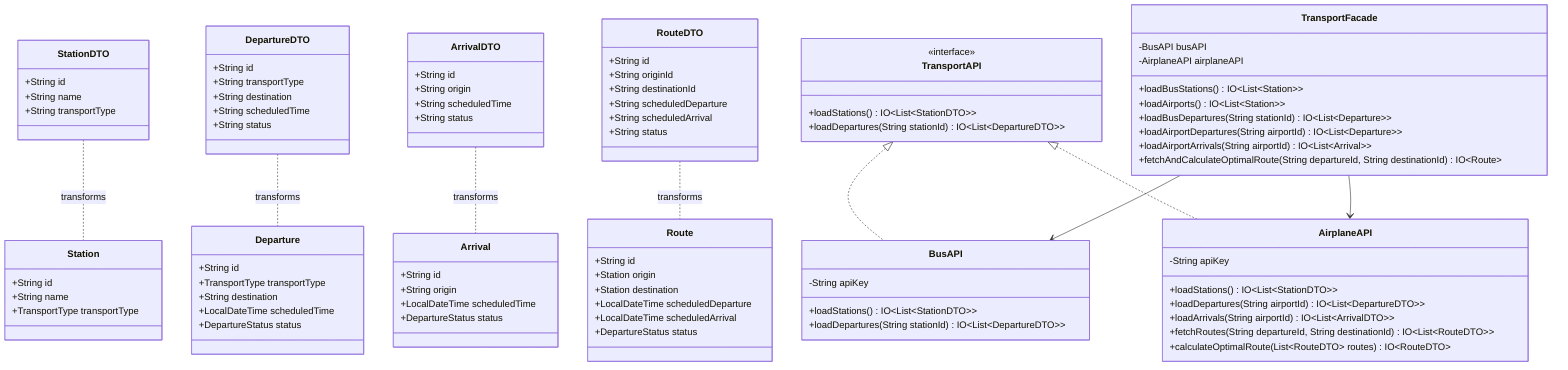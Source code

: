 classDiagram
    class StationDTO {
        +String id
        +String name
        +String transportType
    }
    class DepartureDTO {
        +String id
        +String transportType
        +String destination
        +String scheduledTime
        +String status
    }
    class ArrivalDTO {
        +String id
        +String origin
        +String scheduledTime
        +String status
    }
    class RouteDTO {
        +String id
        +String originId
        +String destinationId
        +String scheduledDeparture
        +String scheduledArrival
        +String status
    }

    class Station {
        +String id
        +String name
        +TransportType transportType
    }
    class Departure {
        +String id
        +TransportType transportType
        +String destination
        +LocalDateTime scheduledTime
        +DepartureStatus status
    }
    class Arrival {
        +String id
        +String origin
        +LocalDateTime scheduledTime
        +DepartureStatus status
    }
    class Route {
        +String id
        +Station origin
        +Station destination
        +LocalDateTime scheduledDeparture
        +LocalDateTime scheduledArrival
        +DepartureStatus status
    }

    class TransportAPI {
        <<interface>>
        +loadStations() IO~List~StationDTO~~
        +loadDepartures(String stationId) IO~List~DepartureDTO~~
    }

    class BusAPI {
        -String apiKey
        +loadStations() IO~List~StationDTO~~
        +loadDepartures(String stationId) IO~List~DepartureDTO~~
    }

    class AirplaneAPI {
        -String apiKey
        +loadStations() IO~List~StationDTO~~
        +loadDepartures(String airportId) IO~List~DepartureDTO~~
        +loadArrivals(String airportId) IO~List~ArrivalDTO~~
        +fetchRoutes(String departureId, String destinationId) IO~List~RouteDTO~~
        +calculateOptimalRoute(List~RouteDTO~ routes) IO~RouteDTO~
    }

    class TransportFacade {
        -BusAPI busAPI
        -AirplaneAPI airplaneAPI
        +loadBusStations() IO~List~Station~~
        +loadAirports() IO~List~Station~~
        +loadBusDepartures(String stationId) IO~List~Departure~~
        +loadAirportDepartures(String airportId) IO~List~Departure~~
        +loadAirportArrivals(String airportId) IO~List~Arrival~~
        +fetchAndCalculateOptimalRoute(String departureId, String destinationId) IO~Route~
    }

    TransportAPI <|.. BusAPI
    TransportAPI <|.. AirplaneAPI

    TransportFacade --> BusAPI
    TransportFacade --> AirplaneAPI

    StationDTO .. Station : transforms
    DepartureDTO .. Departure : transforms
    ArrivalDTO .. Arrival : transforms
    RouteDTO .. Route : transforms